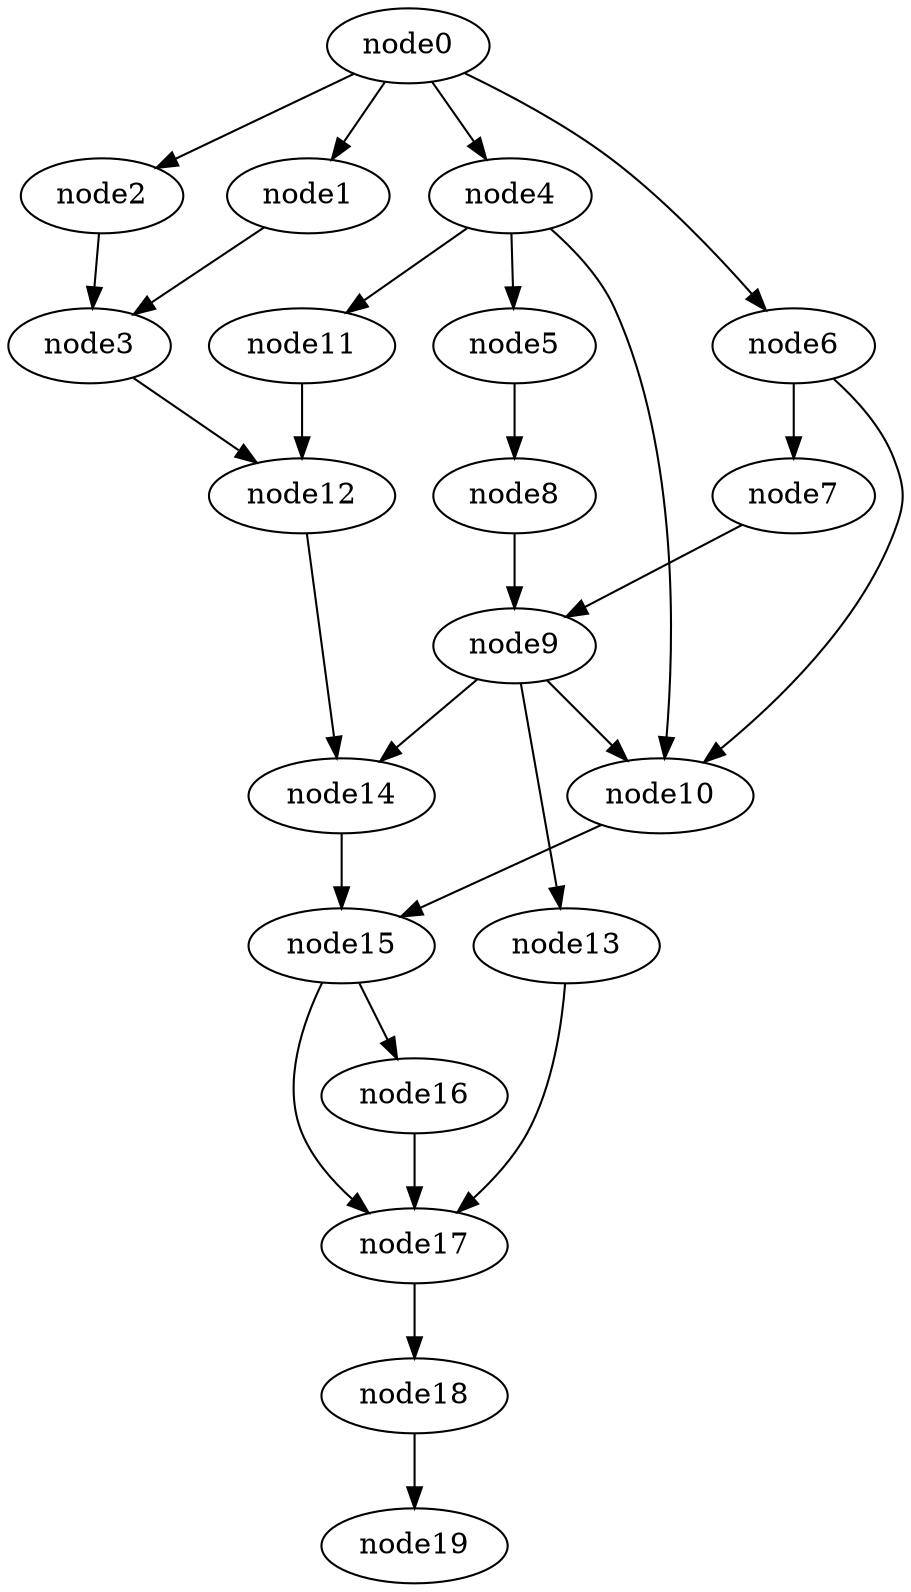 digraph g{
	node19
	node18 -> node19
	node17 -> node18
	node16 -> node17
	node15 -> node17
	node15 -> node16
	node14 -> node15
	node13 -> node17
	node12 -> node14
	node11 -> node12
	node10 -> node15
	node9 -> node14
	node9 -> node13
	node9 -> node10
	node8 -> node9
	node7 -> node9
	node6 -> node10
	node6 -> node7
	node5 -> node8
	node4 -> node11
	node4 -> node10
	node4 -> node5
	node3 -> node12
	node2 -> node3
	node1 -> node3
	node0 -> node6
	node0 -> node4
	node0 -> node2
	node0 -> node1
}
